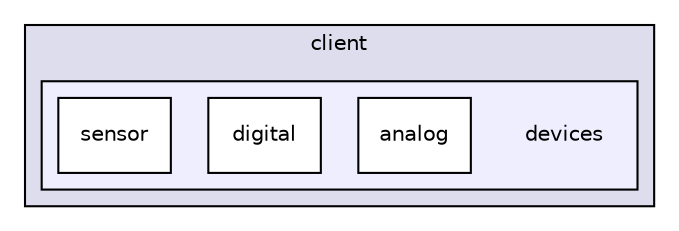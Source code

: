 digraph "java/client/src/com/trouch/webiopi/client/devices" {
  compound=true
  node [ fontsize="10", fontname="Helvetica"];
  edge [ labelfontsize="10", labelfontname="Helvetica"];
  subgraph clusterdir_7a98f74065309cd1029c7dd936df8dad {
    graph [ bgcolor="#ddddee", pencolor="black", label="client" fontname="Helvetica", fontsize="10", URL="dir_7a98f74065309cd1029c7dd936df8dad.html"]
  subgraph clusterdir_a65a3d93fdf84fce757248625417eff2 {
    graph [ bgcolor="#eeeeff", pencolor="black", label="" URL="dir_a65a3d93fdf84fce757248625417eff2.html"];
    dir_a65a3d93fdf84fce757248625417eff2 [shape=plaintext label="devices"];
    dir_b0de887a70f3fa30ec57f27d086badae [shape=box label="analog" color="black" fillcolor="white" style="filled" URL="dir_b0de887a70f3fa30ec57f27d086badae.html"];
    dir_da0cd156d558084f5de818e29d3d8099 [shape=box label="digital" color="black" fillcolor="white" style="filled" URL="dir_da0cd156d558084f5de818e29d3d8099.html"];
    dir_2c416a1eecd221cae3edeea99957a17f [shape=box label="sensor" color="black" fillcolor="white" style="filled" URL="dir_2c416a1eecd221cae3edeea99957a17f.html"];
  }
  }
}
